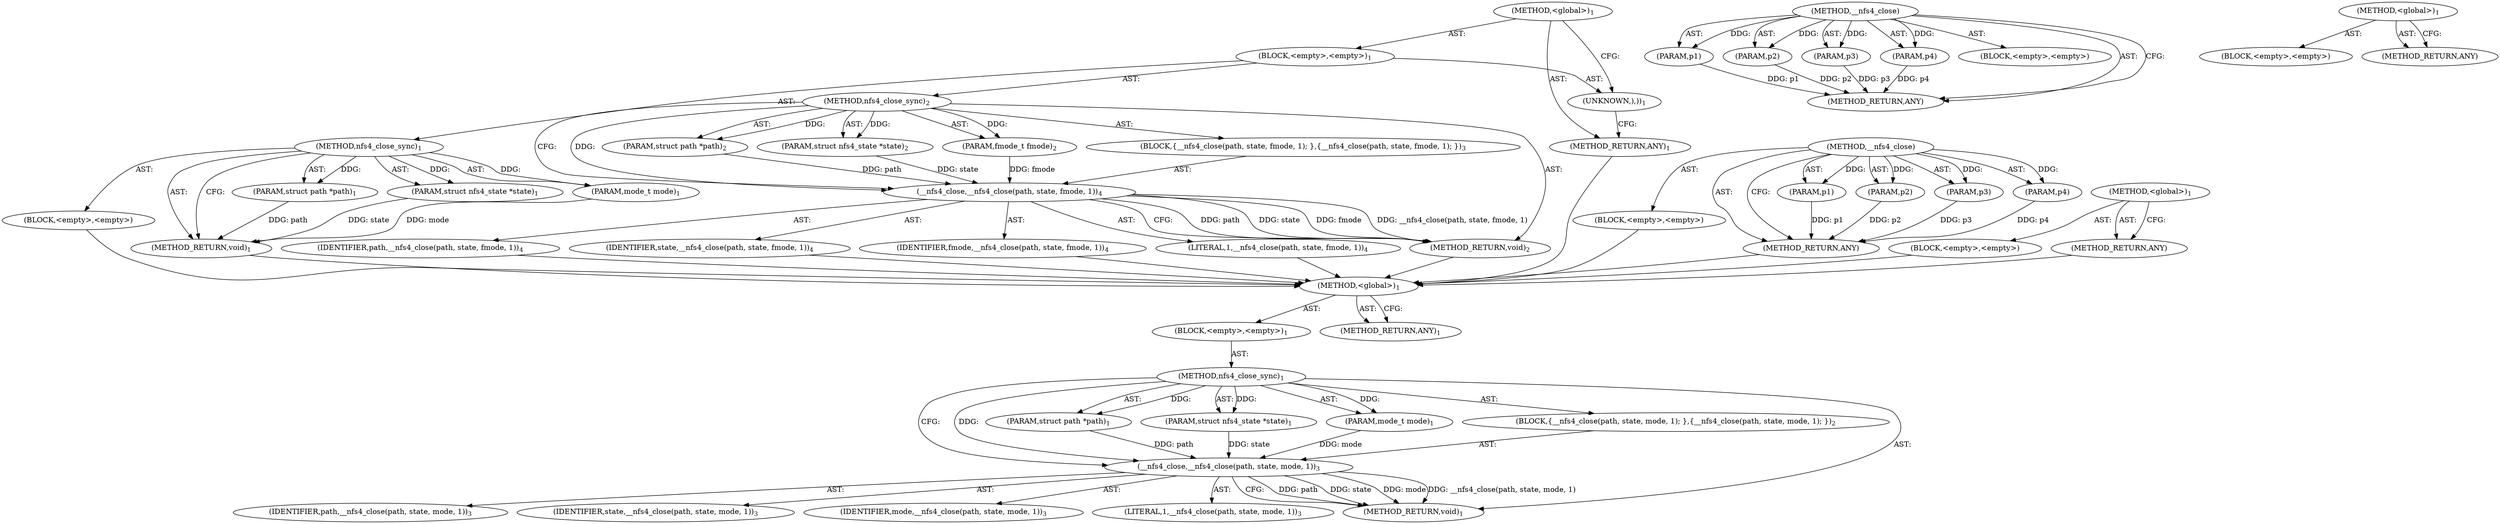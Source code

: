 digraph "nfs4_close_sync" {
vulnerable_6 [label=<(METHOD,&lt;global&gt;)<SUB>1</SUB>>];
vulnerable_7 [label=<(BLOCK,&lt;empty&gt;,&lt;empty&gt;)<SUB>1</SUB>>];
vulnerable_8 [label=<(METHOD,nfs4_close_sync)<SUB>1</SUB>>];
vulnerable_9 [label=<(PARAM,struct path *path)<SUB>1</SUB>>];
vulnerable_10 [label=<(PARAM,struct nfs4_state *state)<SUB>1</SUB>>];
vulnerable_11 [label=<(PARAM,mode_t mode)<SUB>1</SUB>>];
vulnerable_12 [label=<(BLOCK,{
	__nfs4_close(path, state, mode, 1);
 },{
	__nfs4_close(path, state, mode, 1);
 })<SUB>2</SUB>>];
vulnerable_13 [label=<(__nfs4_close,__nfs4_close(path, state, mode, 1))<SUB>3</SUB>>];
vulnerable_14 [label=<(IDENTIFIER,path,__nfs4_close(path, state, mode, 1))<SUB>3</SUB>>];
vulnerable_15 [label=<(IDENTIFIER,state,__nfs4_close(path, state, mode, 1))<SUB>3</SUB>>];
vulnerable_16 [label=<(IDENTIFIER,mode,__nfs4_close(path, state, mode, 1))<SUB>3</SUB>>];
vulnerable_17 [label=<(LITERAL,1,__nfs4_close(path, state, mode, 1))<SUB>3</SUB>>];
vulnerable_18 [label=<(METHOD_RETURN,void)<SUB>1</SUB>>];
vulnerable_20 [label=<(METHOD_RETURN,ANY)<SUB>1</SUB>>];
vulnerable_41 [label=<(METHOD,__nfs4_close)>];
vulnerable_42 [label=<(PARAM,p1)>];
vulnerable_43 [label=<(PARAM,p2)>];
vulnerable_44 [label=<(PARAM,p3)>];
vulnerable_45 [label=<(PARAM,p4)>];
vulnerable_46 [label=<(BLOCK,&lt;empty&gt;,&lt;empty&gt;)>];
vulnerable_47 [label=<(METHOD_RETURN,ANY)>];
vulnerable_35 [label=<(METHOD,&lt;global&gt;)<SUB>1</SUB>>];
vulnerable_36 [label=<(BLOCK,&lt;empty&gt;,&lt;empty&gt;)>];
vulnerable_37 [label=<(METHOD_RETURN,ANY)>];
fixed_6 [label=<(METHOD,&lt;global&gt;)<SUB>1</SUB>>];
fixed_7 [label=<(BLOCK,&lt;empty&gt;,&lt;empty&gt;)<SUB>1</SUB>>];
fixed_8 [label=<(METHOD,nfs4_close_sync)<SUB>1</SUB>>];
fixed_9 [label=<(PARAM,struct path *path)<SUB>1</SUB>>];
fixed_10 [label=<(PARAM,struct nfs4_state *state)<SUB>1</SUB>>];
fixed_11 [label=<(PARAM,mode_t mode)<SUB>1</SUB>>];
fixed_12 [label=<(BLOCK,&lt;empty&gt;,&lt;empty&gt;)>];
fixed_13 [label=<(METHOD_RETURN,void)<SUB>1</SUB>>];
fixed_15 [label=<(UNKNOWN,),))<SUB>1</SUB>>];
fixed_16 [label=<(METHOD,nfs4_close_sync)<SUB>2</SUB>>];
fixed_17 [label=<(PARAM,struct path *path)<SUB>2</SUB>>];
fixed_18 [label=<(PARAM,struct nfs4_state *state)<SUB>2</SUB>>];
fixed_19 [label=<(PARAM,fmode_t fmode)<SUB>2</SUB>>];
fixed_20 [label=<(BLOCK,{
	__nfs4_close(path, state, fmode, 1);
 },{
	__nfs4_close(path, state, fmode, 1);
 })<SUB>3</SUB>>];
fixed_21 [label=<(__nfs4_close,__nfs4_close(path, state, fmode, 1))<SUB>4</SUB>>];
fixed_22 [label=<(IDENTIFIER,path,__nfs4_close(path, state, fmode, 1))<SUB>4</SUB>>];
fixed_23 [label=<(IDENTIFIER,state,__nfs4_close(path, state, fmode, 1))<SUB>4</SUB>>];
fixed_24 [label=<(IDENTIFIER,fmode,__nfs4_close(path, state, fmode, 1))<SUB>4</SUB>>];
fixed_25 [label=<(LITERAL,1,__nfs4_close(path, state, fmode, 1))<SUB>4</SUB>>];
fixed_26 [label=<(METHOD_RETURN,void)<SUB>2</SUB>>];
fixed_28 [label=<(METHOD_RETURN,ANY)<SUB>1</SUB>>];
fixed_51 [label=<(METHOD,__nfs4_close)>];
fixed_52 [label=<(PARAM,p1)>];
fixed_53 [label=<(PARAM,p2)>];
fixed_54 [label=<(PARAM,p3)>];
fixed_55 [label=<(PARAM,p4)>];
fixed_56 [label=<(BLOCK,&lt;empty&gt;,&lt;empty&gt;)>];
fixed_57 [label=<(METHOD_RETURN,ANY)>];
fixed_45 [label=<(METHOD,&lt;global&gt;)<SUB>1</SUB>>];
fixed_46 [label=<(BLOCK,&lt;empty&gt;,&lt;empty&gt;)>];
fixed_47 [label=<(METHOD_RETURN,ANY)>];
vulnerable_6 -> vulnerable_7  [key=0, label="AST: "];
vulnerable_6 -> vulnerable_20  [key=0, label="AST: "];
vulnerable_6 -> vulnerable_20  [key=1, label="CFG: "];
vulnerable_7 -> vulnerable_8  [key=0, label="AST: "];
vulnerable_8 -> vulnerable_9  [key=0, label="AST: "];
vulnerable_8 -> vulnerable_9  [key=1, label="DDG: "];
vulnerable_8 -> vulnerable_10  [key=0, label="AST: "];
vulnerable_8 -> vulnerable_10  [key=1, label="DDG: "];
vulnerable_8 -> vulnerable_11  [key=0, label="AST: "];
vulnerable_8 -> vulnerable_11  [key=1, label="DDG: "];
vulnerable_8 -> vulnerable_12  [key=0, label="AST: "];
vulnerable_8 -> vulnerable_18  [key=0, label="AST: "];
vulnerable_8 -> vulnerable_13  [key=0, label="CFG: "];
vulnerable_8 -> vulnerable_13  [key=1, label="DDG: "];
vulnerable_9 -> vulnerable_13  [key=0, label="DDG: path"];
vulnerable_10 -> vulnerable_13  [key=0, label="DDG: state"];
vulnerable_11 -> vulnerable_13  [key=0, label="DDG: mode"];
vulnerable_12 -> vulnerable_13  [key=0, label="AST: "];
vulnerable_13 -> vulnerable_14  [key=0, label="AST: "];
vulnerable_13 -> vulnerable_15  [key=0, label="AST: "];
vulnerable_13 -> vulnerable_16  [key=0, label="AST: "];
vulnerable_13 -> vulnerable_17  [key=0, label="AST: "];
vulnerable_13 -> vulnerable_18  [key=0, label="CFG: "];
vulnerable_13 -> vulnerable_18  [key=1, label="DDG: path"];
vulnerable_13 -> vulnerable_18  [key=2, label="DDG: state"];
vulnerable_13 -> vulnerable_18  [key=3, label="DDG: mode"];
vulnerable_13 -> vulnerable_18  [key=4, label="DDG: __nfs4_close(path, state, mode, 1)"];
vulnerable_41 -> vulnerable_42  [key=0, label="AST: "];
vulnerable_41 -> vulnerable_42  [key=1, label="DDG: "];
vulnerable_41 -> vulnerable_46  [key=0, label="AST: "];
vulnerable_41 -> vulnerable_43  [key=0, label="AST: "];
vulnerable_41 -> vulnerable_43  [key=1, label="DDG: "];
vulnerable_41 -> vulnerable_47  [key=0, label="AST: "];
vulnerable_41 -> vulnerable_47  [key=1, label="CFG: "];
vulnerable_41 -> vulnerable_44  [key=0, label="AST: "];
vulnerable_41 -> vulnerable_44  [key=1, label="DDG: "];
vulnerable_41 -> vulnerable_45  [key=0, label="AST: "];
vulnerable_41 -> vulnerable_45  [key=1, label="DDG: "];
vulnerable_42 -> vulnerable_47  [key=0, label="DDG: p1"];
vulnerable_43 -> vulnerable_47  [key=0, label="DDG: p2"];
vulnerable_44 -> vulnerable_47  [key=0, label="DDG: p3"];
vulnerable_45 -> vulnerable_47  [key=0, label="DDG: p4"];
vulnerable_35 -> vulnerable_36  [key=0, label="AST: "];
vulnerable_35 -> vulnerable_37  [key=0, label="AST: "];
vulnerable_35 -> vulnerable_37  [key=1, label="CFG: "];
fixed_6 -> fixed_7  [key=0, label="AST: "];
fixed_6 -> fixed_28  [key=0, label="AST: "];
fixed_6 -> fixed_15  [key=0, label="CFG: "];
fixed_7 -> fixed_8  [key=0, label="AST: "];
fixed_7 -> fixed_15  [key=0, label="AST: "];
fixed_7 -> fixed_16  [key=0, label="AST: "];
fixed_8 -> fixed_9  [key=0, label="AST: "];
fixed_8 -> fixed_9  [key=1, label="DDG: "];
fixed_8 -> fixed_10  [key=0, label="AST: "];
fixed_8 -> fixed_10  [key=1, label="DDG: "];
fixed_8 -> fixed_11  [key=0, label="AST: "];
fixed_8 -> fixed_11  [key=1, label="DDG: "];
fixed_8 -> fixed_12  [key=0, label="AST: "];
fixed_8 -> fixed_13  [key=0, label="AST: "];
fixed_8 -> fixed_13  [key=1, label="CFG: "];
fixed_9 -> fixed_13  [key=0, label="DDG: path"];
fixed_10 -> fixed_13  [key=0, label="DDG: state"];
fixed_11 -> fixed_13  [key=0, label="DDG: mode"];
fixed_12 -> vulnerable_6  [key=0];
fixed_13 -> vulnerable_6  [key=0];
fixed_15 -> fixed_28  [key=0, label="CFG: "];
fixed_16 -> fixed_17  [key=0, label="AST: "];
fixed_16 -> fixed_17  [key=1, label="DDG: "];
fixed_16 -> fixed_18  [key=0, label="AST: "];
fixed_16 -> fixed_18  [key=1, label="DDG: "];
fixed_16 -> fixed_19  [key=0, label="AST: "];
fixed_16 -> fixed_19  [key=1, label="DDG: "];
fixed_16 -> fixed_20  [key=0, label="AST: "];
fixed_16 -> fixed_26  [key=0, label="AST: "];
fixed_16 -> fixed_21  [key=0, label="CFG: "];
fixed_16 -> fixed_21  [key=1, label="DDG: "];
fixed_17 -> fixed_21  [key=0, label="DDG: path"];
fixed_18 -> fixed_21  [key=0, label="DDG: state"];
fixed_19 -> fixed_21  [key=0, label="DDG: fmode"];
fixed_20 -> fixed_21  [key=0, label="AST: "];
fixed_21 -> fixed_22  [key=0, label="AST: "];
fixed_21 -> fixed_23  [key=0, label="AST: "];
fixed_21 -> fixed_24  [key=0, label="AST: "];
fixed_21 -> fixed_25  [key=0, label="AST: "];
fixed_21 -> fixed_26  [key=0, label="CFG: "];
fixed_21 -> fixed_26  [key=1, label="DDG: path"];
fixed_21 -> fixed_26  [key=2, label="DDG: state"];
fixed_21 -> fixed_26  [key=3, label="DDG: fmode"];
fixed_21 -> fixed_26  [key=4, label="DDG: __nfs4_close(path, state, fmode, 1)"];
fixed_22 -> vulnerable_6  [key=0];
fixed_23 -> vulnerable_6  [key=0];
fixed_24 -> vulnerable_6  [key=0];
fixed_25 -> vulnerable_6  [key=0];
fixed_26 -> vulnerable_6  [key=0];
fixed_28 -> vulnerable_6  [key=0];
fixed_51 -> fixed_52  [key=0, label="AST: "];
fixed_51 -> fixed_52  [key=1, label="DDG: "];
fixed_51 -> fixed_56  [key=0, label="AST: "];
fixed_51 -> fixed_53  [key=0, label="AST: "];
fixed_51 -> fixed_53  [key=1, label="DDG: "];
fixed_51 -> fixed_57  [key=0, label="AST: "];
fixed_51 -> fixed_57  [key=1, label="CFG: "];
fixed_51 -> fixed_54  [key=0, label="AST: "];
fixed_51 -> fixed_54  [key=1, label="DDG: "];
fixed_51 -> fixed_55  [key=0, label="AST: "];
fixed_51 -> fixed_55  [key=1, label="DDG: "];
fixed_52 -> fixed_57  [key=0, label="DDG: p1"];
fixed_53 -> fixed_57  [key=0, label="DDG: p2"];
fixed_54 -> fixed_57  [key=0, label="DDG: p3"];
fixed_55 -> fixed_57  [key=0, label="DDG: p4"];
fixed_56 -> vulnerable_6  [key=0];
fixed_57 -> vulnerable_6  [key=0];
fixed_45 -> fixed_46  [key=0, label="AST: "];
fixed_45 -> fixed_47  [key=0, label="AST: "];
fixed_45 -> fixed_47  [key=1, label="CFG: "];
fixed_46 -> vulnerable_6  [key=0];
fixed_47 -> vulnerable_6  [key=0];
}
